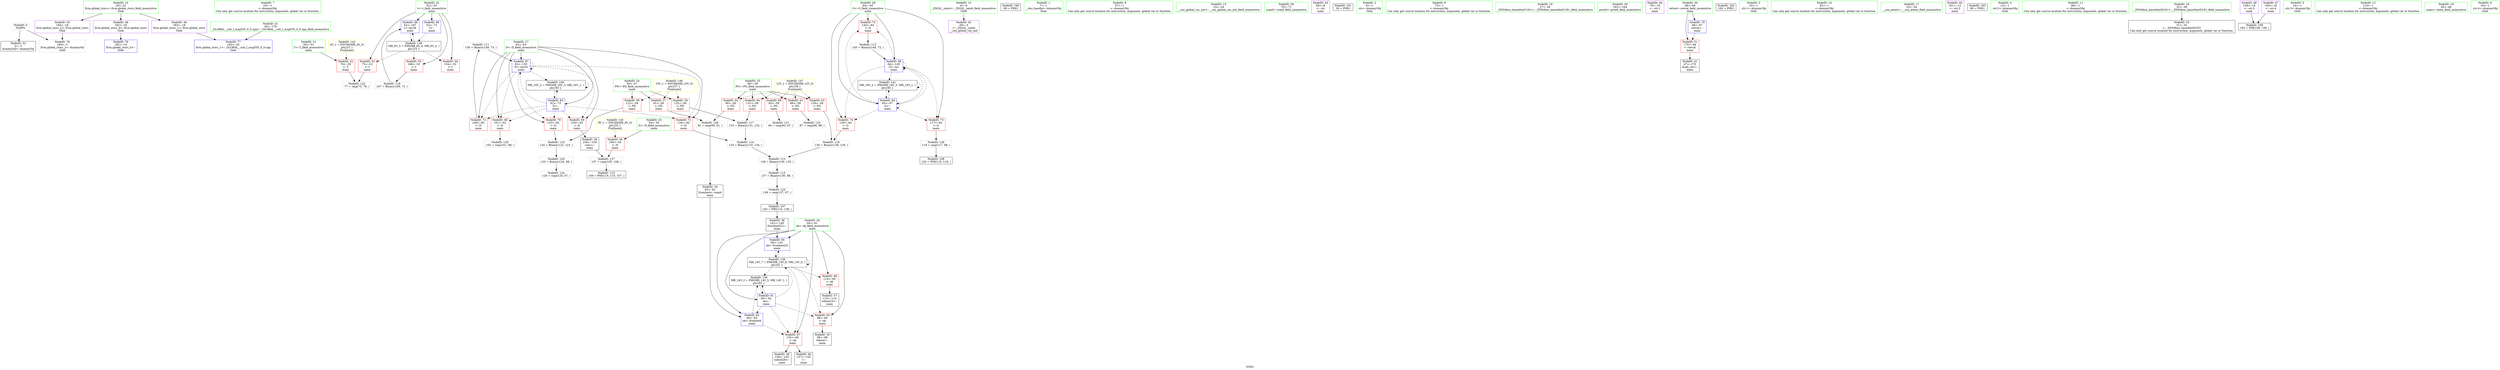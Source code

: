 digraph "SVFG" {
	label="SVFG";

	Node0x560ae3e82560 [shape=record,color=grey,label="{NodeID: 0\nNullPtr}"];
	Node0x560ae3e82560 -> Node0x560ae3e982d0[style=solid];
	Node0x560ae3e82560 -> Node0x560ae3e9b9a0[style=solid];
	Node0x560ae3e82d10 [shape=record,color=green,label="{NodeID: 7\n19\<--1\n\<--dummyObj\nCan only get source location for instruction, argument, global var or function.}"];
	Node0x560ae3e83cd0 [shape=record,color=green,label="{NodeID: 14\n18\<--22\nllvm.global_ctors\<--llvm.global_ctors_field_insensitive\nGlob }"];
	Node0x560ae3e83cd0 -> Node0x560ae3e9a050[style=solid];
	Node0x560ae3e83cd0 -> Node0x560ae3e9a150[style=solid];
	Node0x560ae3e83cd0 -> Node0x560ae3e9a250[style=solid];
	Node0x560ae3e82b80 [shape=record,color=green,label="{NodeID: 21\n50\<--51\nT\<--T_field_insensitive\nmain\n}"];
	Node0x560ae3e82b80 -> Node0x560ae3e9a420[style=solid];
	Node0x560ae3e9ee70 [shape=record,color=grey,label="{NodeID: 111\n150 = Binary(149, 73, )\n}"];
	Node0x560ae3e9ee70 -> Node0x560ae3e9c120[style=solid];
	Node0x560ae3e97f00 [shape=record,color=green,label="{NodeID: 28\n64\<--65\nG\<--G_field_insensitive\nmain\n}"];
	Node0x560ae3e97f00 -> Node0x560ae3e9b530[style=solid];
	Node0x560ae3e97f00 -> Node0x560ae3e9b600[style=solid];
	Node0x560ae3e97f00 -> Node0x560ae3e9b6d0[style=solid];
	Node0x560ae3e97f00 -> Node0x560ae3e9beb0[style=solid];
	Node0x560ae3e97f00 -> Node0x560ae3e9c050[style=solid];
	Node0x560ae3e9f8f0 [shape=record,color=grey,label="{NodeID: 118\n167 = Binary(166, 73, )\n}"];
	Node0x560ae3e9f8f0 -> Node0x560ae3e9c1f0[style=solid];
	Node0x560ae3e985a0 [shape=record,color=black,label="{NodeID: 35\n99\<--98\ntobool\<--\nmain\n}"];
	Node0x560ae3e99b50 [shape=record,color=grey,label="{NodeID: 125\n138 = cmp(137, 67, )\n}"];
	Node0x560ae3e99b50 -> Node0x560ae3cf3310[style=solid];
	Node0x560ae3e98b50 [shape=record,color=purple,label="{NodeID: 42\n29\<--4\n\<--_ZStL8__ioinit\n__cxx_global_var_init\n}"];
	Node0x560ae3e9a150 [shape=record,color=purple,label="{NodeID: 49\n183\<--18\nllvm.global_ctors_1\<--llvm.global_ctors\nGlob }"];
	Node0x560ae3e9a150 -> Node0x560ae3e9b8a0[style=solid];
	Node0x560ae3ea8140 [shape=record,color=black,label="{NodeID: 139\nMR_14V_2 = PHI(MR_14V_5, MR_14V_1, )\npts\{61 \}\n}"];
	Node0x560ae3ea8140 -> Node0x560ae3e9bc40[style=dashed];
	Node0x560ae3e9a760 [shape=record,color=red,label="{NodeID: 56\n106\<--54\n\<--N\nmain\n}"];
	Node0x560ae3e9a760 -> Node0x560ae3e99e50[style=solid];
	Node0x560ae3ea9e00 [shape=record,color=yellow,style=double,label="{NodeID: 146\n10V_1 = ENCHI(MR_10V_0)\npts\{57 \}\nFun[main]}"];
	Node0x560ae3ea9e00 -> Node0x560ae3e9a830[style=dashed];
	Node0x560ae3ea9e00 -> Node0x560ae3e9a900[style=dashed];
	Node0x560ae3ea9e00 -> Node0x560ae3e9a9d0[style=dashed];
	Node0x560ae3e9ad10 [shape=record,color=red,label="{NodeID: 63\n128\<--58\n\<--PG\nmain\n}"];
	Node0x560ae3e9ad10 -> Node0x560ae3e9f5f0[style=solid];
	Node0x560ae3e9b2c0 [shape=record,color=red,label="{NodeID: 70\n123\<--62\n\<--D\nmain\n}"];
	Node0x560ae3e9b2c0 -> Node0x560ae3e9fa70[style=solid];
	Node0x560ae3eb0410 [shape=record,color=black,label="{NodeID: 160\n69 = PHI()\n}"];
	Node0x560ae3e9b8a0 [shape=record,color=blue,label="{NodeID: 77\n183\<--20\nllvm.global_ctors_1\<--_GLOBAL__sub_I_msg555_0_0.cpp\nGlob }"];
	Node0x560ae3e9beb0 [shape=record,color=blue,label="{NodeID: 84\n64\<--67\nG\<--\nmain\n}"];
	Node0x560ae3e9beb0 -> Node0x560ae3e9b530[style=dashed];
	Node0x560ae3e9beb0 -> Node0x560ae3e9b600[style=dashed];
	Node0x560ae3e9beb0 -> Node0x560ae3e9b6d0[style=dashed];
	Node0x560ae3e9beb0 -> Node0x560ae3e9beb0[style=dashed];
	Node0x560ae3e9beb0 -> Node0x560ae3e9c050[style=dashed];
	Node0x560ae3e9beb0 -> Node0x560ae3ea8b40[style=dashed];
	Node0x560ae3e81670 [shape=record,color=green,label="{NodeID: 1\n7\<--1\n__dso_handle\<--dummyObj\nGlob }"];
	Node0x560ae3e82da0 [shape=record,color=green,label="{NodeID: 8\n67\<--1\n\<--dummyObj\nCan only get source location for instruction, argument, global var or function.}"];
	Node0x560ae3e83da0 [shape=record,color=green,label="{NodeID: 15\n23\<--24\n__cxx_global_var_init\<--__cxx_global_var_init_field_insensitive\n}"];
	Node0x560ae3e97ae0 [shape=record,color=green,label="{NodeID: 22\n52\<--53\nt\<--t_field_insensitive\nmain\n}"];
	Node0x560ae3e97ae0 -> Node0x560ae3e9a4f0[style=solid];
	Node0x560ae3e97ae0 -> Node0x560ae3e9a5c0[style=solid];
	Node0x560ae3e97ae0 -> Node0x560ae3e9a690[style=solid];
	Node0x560ae3e97ae0 -> Node0x560ae3e9bb70[style=solid];
	Node0x560ae3e97ae0 -> Node0x560ae3e9c1f0[style=solid];
	Node0x560ae3e9eff0 [shape=record,color=grey,label="{NodeID: 112\n145 = Binary(144, 73, )\n}"];
	Node0x560ae3e9eff0 -> Node0x560ae3e9c050[style=solid];
	Node0x560ae3e97fd0 [shape=record,color=green,label="{NodeID: 29\n70\<--71\nscanf\<--scanf_field_insensitive\n}"];
	Node0x560ae3e9fa70 [shape=record,color=grey,label="{NodeID: 119\n124 = Binary(122, 123, )\n}"];
	Node0x560ae3e9fa70 -> Node0x560ae3e9fbf0[style=solid];
	Node0x560ae3e98670 [shape=record,color=black,label="{NodeID: 36\n105\<--104\nconv\<--\nmain\n}"];
	Node0x560ae3e98670 -> Node0x560ae3e99e50[style=solid];
	Node0x560ae3e99cd0 [shape=record,color=grey,label="{NodeID: 126\n118 = cmp(117, 88, )\n}"];
	Node0x560ae3e99cd0 -> Node0x560ae3e9dd50[style=solid];
	Node0x560ae3e98c20 [shape=record,color=purple,label="{NodeID: 43\n68\<--8\n\<--.str\nmain\n}"];
	Node0x560ae3e9a250 [shape=record,color=purple,label="{NodeID: 50\n184\<--18\nllvm.global_ctors_2\<--llvm.global_ctors\nGlob }"];
	Node0x560ae3e9a250 -> Node0x560ae3e9b9a0[style=solid];
	Node0x560ae3ea8640 [shape=record,color=black,label="{NodeID: 140\nMR_16V_2 = PHI(MR_16V_3, MR_16V_1, )\npts\{63 \}\n}"];
	Node0x560ae3ea8640 -> Node0x560ae3e9bde0[style=dashed];
	Node0x560ae3ea8640 -> Node0x560ae3ea8640[style=dashed];
	Node0x560ae3e9a830 [shape=record,color=red,label="{NodeID: 57\n91\<--56\n\<--PD\nmain\n}"];
	Node0x560ae3e9a830 -> Node0x560ae3ea1040[style=solid];
	Node0x560ae3ea9ee0 [shape=record,color=yellow,style=double,label="{NodeID: 147\n12V_1 = ENCHI(MR_12V_0)\npts\{59 \}\nFun[main]}"];
	Node0x560ae3ea9ee0 -> Node0x560ae3e9aaa0[style=dashed];
	Node0x560ae3ea9ee0 -> Node0x560ae3e9ab70[style=dashed];
	Node0x560ae3ea9ee0 -> Node0x560ae3e9ac40[style=dashed];
	Node0x560ae3ea9ee0 -> Node0x560ae3e9ad10[style=dashed];
	Node0x560ae3ea9ee0 -> Node0x560ae3e9ade0[style=dashed];
	Node0x560ae3e9ade0 [shape=record,color=red,label="{NodeID: 64\n131\<--58\n\<--PG\nmain\n}"];
	Node0x560ae3e9ade0 -> Node0x560ae3e9f770[style=solid];
	Node0x560ae3e9b390 [shape=record,color=red,label="{NodeID: 71\n134\<--62\n\<--D\nmain\n}"];
	Node0x560ae3e9b390 -> Node0x560ae3e9f2f0[style=solid];
	Node0x560ae3eb0510 [shape=record,color=black,label="{NodeID: 161\n30 = PHI()\n}"];
	Node0x560ae3e9b9a0 [shape=record,color=blue, style = dotted,label="{NodeID: 78\n184\<--3\nllvm.global_ctors_2\<--dummyVal\nGlob }"];
	Node0x560ae3e9bf80 [shape=record,color=blue,label="{NodeID: 85\n60\<--141\nok\<--frombool22\nmain\n}"];
	Node0x560ae3e9bf80 -> Node0x560ae3ea7240[style=dashed];
	Node0x560ae3e83ea0 [shape=record,color=green,label="{NodeID: 2\n8\<--1\n.str\<--dummyObj\nGlob }"];
	Node0x560ae3e82e30 [shape=record,color=green,label="{NodeID: 9\n73\<--1\n\<--dummyObj\nCan only get source location for instruction, argument, global var or function.}"];
	Node0x560ae3e83190 [shape=record,color=green,label="{NodeID: 16\n27\<--28\n_ZNSt8ios_base4InitC1Ev\<--_ZNSt8ios_base4InitC1Ev_field_insensitive\n}"];
	Node0x560ae3e97b70 [shape=record,color=green,label="{NodeID: 23\n54\<--55\nN\<--N_field_insensitive\nmain\n}"];
	Node0x560ae3e97b70 -> Node0x560ae3e9a760[style=solid];
	Node0x560ae3e9f170 [shape=record,color=grey,label="{NodeID: 113\n136 = Binary(130, 135, )\n}"];
	Node0x560ae3e9f170 -> Node0x560ae3e9f470[style=solid];
	Node0x560ae3e980d0 [shape=record,color=green,label="{NodeID: 30\n163\<--164\nprintf\<--printf_field_insensitive\n}"];
	Node0x560ae3e9fbf0 [shape=record,color=grey,label="{NodeID: 120\n125 = Binary(124, 88, )\n}"];
	Node0x560ae3e9fbf0 -> Node0x560ae3e999d0[style=solid];
	Node0x560ae3e98740 [shape=record,color=black,label="{NodeID: 37\n115\<--114\ntobool10\<--\nmain\n}"];
	Node0x560ae3e99e50 [shape=record,color=grey,label="{NodeID: 127\n107 = cmp(105, 106, )\n}"];
	Node0x560ae3e99e50 -> Node0x560ae3e9e890[style=solid];
	Node0x560ae3e98cf0 [shape=record,color=purple,label="{NodeID: 44\n79\<--10\n\<--.str.1\nmain\n}"];
	Node0x560ae3e9a350 [shape=record,color=red,label="{NodeID: 51\n170\<--48\n\<--retval\nmain\n}"];
	Node0x560ae3e9a350 -> Node0x560ae3e98a80[style=solid];
	Node0x560ae3ea8b40 [shape=record,color=black,label="{NodeID: 141\nMR_18V_2 = PHI(MR_18V_3, MR_18V_1, )\npts\{65 \}\n}"];
	Node0x560ae3ea8b40 -> Node0x560ae3e9beb0[style=dashed];
	Node0x560ae3ea8b40 -> Node0x560ae3ea8b40[style=dashed];
	Node0x560ae3e9a900 [shape=record,color=red,label="{NodeID: 58\n122\<--56\n\<--PD\nmain\n}"];
	Node0x560ae3e9a900 -> Node0x560ae3e9fa70[style=solid];
	Node0x560ae3e9aeb0 [shape=record,color=red,label="{NodeID: 65\n98\<--60\n\<--ok\nmain\n}"];
	Node0x560ae3e9aeb0 -> Node0x560ae3e985a0[style=solid];
	Node0x560ae3e9b460 [shape=record,color=red,label="{NodeID: 72\n149\<--62\n\<--D\nmain\n}"];
	Node0x560ae3e9b460 -> Node0x560ae3e9ee70[style=solid];
	Node0x560ae3eb0610 [shape=record,color=black,label="{NodeID: 162\n162 = PHI()\n}"];
	Node0x560ae3e9baa0 [shape=record,color=blue,label="{NodeID: 79\n48\<--67\nretval\<--\nmain\n}"];
	Node0x560ae3e9baa0 -> Node0x560ae3e9a350[style=dashed];
	Node0x560ae3e9c050 [shape=record,color=blue,label="{NodeID: 86\n64\<--145\nG\<--inc\nmain\n}"];
	Node0x560ae3e9c050 -> Node0x560ae3e9b530[style=dashed];
	Node0x560ae3e9c050 -> Node0x560ae3e9b600[style=dashed];
	Node0x560ae3e9c050 -> Node0x560ae3e9b6d0[style=dashed];
	Node0x560ae3e9c050 -> Node0x560ae3e9beb0[style=dashed];
	Node0x560ae3e9c050 -> Node0x560ae3e9c050[style=dashed];
	Node0x560ae3e9c050 -> Node0x560ae3ea8b40[style=dashed];
	Node0x560ae3e82fe0 [shape=record,color=green,label="{NodeID: 3\n10\<--1\n.str.1\<--dummyObj\nGlob }"];
	Node0x560ae3e82700 [shape=record,color=green,label="{NodeID: 10\n82\<--1\n\<--dummyObj\nCan only get source location for instruction, argument, global var or function.}"];
	Node0x560ae3e83260 [shape=record,color=green,label="{NodeID: 17\n33\<--34\n__cxa_atexit\<--__cxa_atexit_field_insensitive\n}"];
	Node0x560ae3cf3310 [shape=record,color=black,label="{NodeID: 107\n140 = PHI(110, 138, )\n}"];
	Node0x560ae3cf3310 -> Node0x560ae3e98810[style=solid];
	Node0x560ae3e97c00 [shape=record,color=green,label="{NodeID: 24\n56\<--57\nPD\<--PD_field_insensitive\nmain\n}"];
	Node0x560ae3e97c00 -> Node0x560ae3e9a830[style=solid];
	Node0x560ae3e97c00 -> Node0x560ae3e9a900[style=solid];
	Node0x560ae3e97c00 -> Node0x560ae3e9a9d0[style=solid];
	Node0x560ae3e9f2f0 [shape=record,color=grey,label="{NodeID: 114\n135 = Binary(133, 134, )\n}"];
	Node0x560ae3e9f2f0 -> Node0x560ae3e9f170[style=solid];
	Node0x560ae3e981d0 [shape=record,color=green,label="{NodeID: 31\n20\<--178\n_GLOBAL__sub_I_msg555_0_0.cpp\<--_GLOBAL__sub_I_msg555_0_0.cpp_field_insensitive\n}"];
	Node0x560ae3e981d0 -> Node0x560ae3e9b8a0[style=solid];
	Node0x560ae3e9fd70 [shape=record,color=grey,label="{NodeID: 121\n84 = cmp(83, 67, )\n}"];
	Node0x560ae3e98810 [shape=record,color=black,label="{NodeID: 38\n141\<--140\nfrombool22\<--\nmain\n}"];
	Node0x560ae3e98810 -> Node0x560ae3e9bf80[style=solid];
	Node0x560ae3ea1040 [shape=record,color=grey,label="{NodeID: 128\n92 = cmp(90, 91, )\n}"];
	Node0x560ae3ea1040 -> Node0x560ae3e984d0[style=solid];
	Node0x560ae3e98dc0 [shape=record,color=purple,label="{NodeID: 45\n161\<--12\n\<--.str.2\nmain\n}"];
	Node0x560ae3e9a420 [shape=record,color=red,label="{NodeID: 52\n76\<--50\n\<--T\nmain\n}"];
	Node0x560ae3e9a420 -> Node0x560ae3e9fef0[style=solid];
	Node0x560ae3e9a9d0 [shape=record,color=red,label="{NodeID: 59\n132\<--56\n\<--PD\nmain\n}"];
	Node0x560ae3e9a9d0 -> Node0x560ae3e9f770[style=solid];
	Node0x560ae3e9af80 [shape=record,color=red,label="{NodeID: 66\n114\<--60\n\<--ok\nmain\n}"];
	Node0x560ae3e9af80 -> Node0x560ae3e98740[style=solid];
	Node0x560ae3e9b530 [shape=record,color=red,label="{NodeID: 73\n117\<--64\n\<--G\nmain\n}"];
	Node0x560ae3e9b530 -> Node0x560ae3e99cd0[style=solid];
	Node0x560ae3eb0710 [shape=record,color=black,label="{NodeID: 163\n80 = PHI()\n}"];
	Node0x560ae3e9bb70 [shape=record,color=blue,label="{NodeID: 80\n52\<--73\nt\<--\nmain\n}"];
	Node0x560ae3e9bb70 -> Node0x560ae3ea7c40[style=dashed];
	Node0x560ae3e9c120 [shape=record,color=blue,label="{NodeID: 87\n62\<--150\nD\<--inc24\nmain\n}"];
	Node0x560ae3e9c120 -> Node0x560ae3e9b120[style=dashed];
	Node0x560ae3e9c120 -> Node0x560ae3e9b1f0[style=dashed];
	Node0x560ae3e9c120 -> Node0x560ae3e9b2c0[style=dashed];
	Node0x560ae3e9c120 -> Node0x560ae3e9b390[style=dashed];
	Node0x560ae3e9c120 -> Node0x560ae3e9b460[style=dashed];
	Node0x560ae3e9c120 -> Node0x560ae3e9c120[style=dashed];
	Node0x560ae3e9c120 -> Node0x560ae3ea8640[style=dashed];
	Node0x560ae3e83070 [shape=record,color=green,label="{NodeID: 4\n12\<--1\n.str.2\<--dummyObj\nGlob }"];
	Node0x560ae3e827d0 [shape=record,color=green,label="{NodeID: 11\n88\<--1\n\<--dummyObj\nCan only get source location for instruction, argument, global var or function.}"];
	Node0x560ae3e83330 [shape=record,color=green,label="{NodeID: 18\n32\<--38\n_ZNSt8ios_base4InitD1Ev\<--_ZNSt8ios_base4InitD1Ev_field_insensitive\n}"];
	Node0x560ae3e83330 -> Node0x560ae3e983d0[style=solid];
	Node0x560ae3e9dd50 [shape=record,color=black,label="{NodeID: 108\n120 = PHI(110, 118, )\n}"];
	Node0x560ae3e97c90 [shape=record,color=green,label="{NodeID: 25\n58\<--59\nPG\<--PG_field_insensitive\nmain\n}"];
	Node0x560ae3e97c90 -> Node0x560ae3e9aaa0[style=solid];
	Node0x560ae3e97c90 -> Node0x560ae3e9ab70[style=solid];
	Node0x560ae3e97c90 -> Node0x560ae3e9ac40[style=solid];
	Node0x560ae3e97c90 -> Node0x560ae3e9ad10[style=solid];
	Node0x560ae3e97c90 -> Node0x560ae3e9ade0[style=solid];
	Node0x560ae3e9f470 [shape=record,color=grey,label="{NodeID: 115\n137 = Binary(136, 88, )\n}"];
	Node0x560ae3e9f470 -> Node0x560ae3e99b50[style=solid];
	Node0x560ae3e982d0 [shape=record,color=black,label="{NodeID: 32\n2\<--3\ndummyVal\<--dummyVal\n}"];
	Node0x560ae3e9fef0 [shape=record,color=grey,label="{NodeID: 122\n77 = cmp(75, 76, )\n}"];
	Node0x560ae3e988e0 [shape=record,color=black,label="{NodeID: 39\n156\<--155\ntobool26\<--\nmain\n}"];
	Node0x560ae3ea1140 [shape=record,color=grey,label="{NodeID: 129\n102 = cmp(101, 88, )\n}"];
	Node0x560ae3e98e90 [shape=record,color=purple,label="{NodeID: 46\n158\<--14\n\<--.str.3\nmain\n}"];
	Node0x560ae3e98e90 -> Node0x560ae3e9e2f0[style=solid];
	Node0x560ae3ea7240 [shape=record,color=black,label="{NodeID: 136\nMR_14V_7 = PHI(MR_14V_8, MR_14V_6, )\npts\{61 \}\n}"];
	Node0x560ae3ea7240 -> Node0x560ae3e9aeb0[style=dashed];
	Node0x560ae3ea7240 -> Node0x560ae3e9af80[style=dashed];
	Node0x560ae3ea7240 -> Node0x560ae3e9b050[style=dashed];
	Node0x560ae3ea7240 -> Node0x560ae3e9bf80[style=dashed];
	Node0x560ae3ea7240 -> Node0x560ae3ea7240[style=dashed];
	Node0x560ae3ea7240 -> Node0x560ae3ea8140[style=dashed];
	Node0x560ae3e9a4f0 [shape=record,color=red,label="{NodeID: 53\n75\<--52\n\<--t\nmain\n}"];
	Node0x560ae3e9a4f0 -> Node0x560ae3e9fef0[style=solid];
	Node0x560ae3ea9b60 [shape=record,color=yellow,style=double,label="{NodeID: 143\n4V_1 = ENCHI(MR_4V_0)\npts\{51 \}\nFun[main]}"];
	Node0x560ae3ea9b60 -> Node0x560ae3e9a420[style=dashed];
	Node0x560ae3e9aaa0 [shape=record,color=red,label="{NodeID: 60\n83\<--58\n\<--PG\nmain\n}"];
	Node0x560ae3e9aaa0 -> Node0x560ae3e9fd70[style=solid];
	Node0x560ae3e9b050 [shape=record,color=red,label="{NodeID: 67\n155\<--60\n\<--ok\nmain\n}"];
	Node0x560ae3e9b050 -> Node0x560ae3e988e0[style=solid];
	Node0x560ae3e9b050 -> Node0x560ae3e989b0[style=solid];
	Node0x560ae3e9b600 [shape=record,color=red,label="{NodeID: 74\n129\<--64\n\<--G\nmain\n}"];
	Node0x560ae3e9b600 -> Node0x560ae3e9f5f0[style=solid];
	Node0x560ae3e9bc40 [shape=record,color=blue,label="{NodeID: 81\n60\<--82\nok\<--\nmain\n}"];
	Node0x560ae3e9bc40 -> Node0x560ae3e9aeb0[style=dashed];
	Node0x560ae3e9bc40 -> Node0x560ae3e9b050[style=dashed];
	Node0x560ae3e9bc40 -> Node0x560ae3e9bd10[style=dashed];
	Node0x560ae3e9bc40 -> Node0x560ae3ea7240[style=dashed];
	Node0x560ae3e9bc40 -> Node0x560ae3ea8140[style=dashed];
	Node0x560ae3e9c1f0 [shape=record,color=blue,label="{NodeID: 88\n52\<--167\nt\<--inc29\nmain\n}"];
	Node0x560ae3e9c1f0 -> Node0x560ae3ea7c40[style=dashed];
	Node0x560ae3e83520 [shape=record,color=green,label="{NodeID: 5\n14\<--1\n.str.3\<--dummyObj\nGlob }"];
	Node0x560ae3e828a0 [shape=record,color=green,label="{NodeID: 12\n110\<--1\n\<--dummyObj\nCan only get source location for instruction, argument, global var or function.}"];
	Node0x560ae3e829b0 [shape=record,color=green,label="{NodeID: 19\n45\<--46\nmain\<--main_field_insensitive\n}"];
	Node0x560ae3e9e2f0 [shape=record,color=black,label="{NodeID: 109\n160 = PHI(158, 159, )\n}"];
	Node0x560ae3e97d60 [shape=record,color=green,label="{NodeID: 26\n60\<--61\nok\<--ok_field_insensitive\nmain\n}"];
	Node0x560ae3e97d60 -> Node0x560ae3e9aeb0[style=solid];
	Node0x560ae3e97d60 -> Node0x560ae3e9af80[style=solid];
	Node0x560ae3e97d60 -> Node0x560ae3e9b050[style=solid];
	Node0x560ae3e97d60 -> Node0x560ae3e9bc40[style=solid];
	Node0x560ae3e97d60 -> Node0x560ae3e9bd10[style=solid];
	Node0x560ae3e97d60 -> Node0x560ae3e9bf80[style=solid];
	Node0x560ae3e9f5f0 [shape=record,color=grey,label="{NodeID: 116\n130 = Binary(128, 129, )\n}"];
	Node0x560ae3e9f5f0 -> Node0x560ae3e9f170[style=solid];
	Node0x560ae3e983d0 [shape=record,color=black,label="{NodeID: 33\n31\<--32\n\<--_ZNSt8ios_base4InitD1Ev\nCan only get source location for instruction, argument, global var or function.}"];
	Node0x560ae3e99850 [shape=record,color=grey,label="{NodeID: 123\n87 = cmp(86, 88, )\n}"];
	Node0x560ae3e989b0 [shape=record,color=black,label="{NodeID: 40\n157\<--155\n\<--\nmain\n}"];
	Node0x560ae3e98f60 [shape=record,color=purple,label="{NodeID: 47\n159\<--16\n\<--.str.4\nmain\n}"];
	Node0x560ae3e98f60 -> Node0x560ae3e9e2f0[style=solid];
	Node0x560ae3e9a5c0 [shape=record,color=red,label="{NodeID: 54\n154\<--52\n\<--t\nmain\n}"];
	Node0x560ae3e9ab70 [shape=record,color=red,label="{NodeID: 61\n86\<--58\n\<--PG\nmain\n}"];
	Node0x560ae3e9ab70 -> Node0x560ae3e99850[style=solid];
	Node0x560ae3e9b120 [shape=record,color=red,label="{NodeID: 68\n101\<--62\n\<--D\nmain\n}"];
	Node0x560ae3e9b120 -> Node0x560ae3ea1140[style=solid];
	Node0x560ae3e9b6d0 [shape=record,color=red,label="{NodeID: 75\n144\<--64\n\<--G\nmain\n}"];
	Node0x560ae3e9b6d0 -> Node0x560ae3e9eff0[style=solid];
	Node0x560ae3e9bd10 [shape=record,color=blue,label="{NodeID: 82\n60\<--93\nok\<--frombool\nmain\n}"];
	Node0x560ae3e9bd10 -> Node0x560ae3e9b050[style=dashed];
	Node0x560ae3e9bd10 -> Node0x560ae3ea8140[style=dashed];
	Node0x560ae3e835b0 [shape=record,color=green,label="{NodeID: 6\n16\<--1\n.str.4\<--dummyObj\nGlob }"];
	Node0x560ae3e83c00 [shape=record,color=green,label="{NodeID: 13\n4\<--6\n_ZStL8__ioinit\<--_ZStL8__ioinit_field_insensitive\nGlob }"];
	Node0x560ae3e83c00 -> Node0x560ae3e98b50[style=solid];
	Node0x560ae3e82ab0 [shape=record,color=green,label="{NodeID: 20\n48\<--49\nretval\<--retval_field_insensitive\nmain\n}"];
	Node0x560ae3e82ab0 -> Node0x560ae3e9a350[style=solid];
	Node0x560ae3e82ab0 -> Node0x560ae3e9baa0[style=solid];
	Node0x560ae3e9e890 [shape=record,color=black,label="{NodeID: 110\n109 = PHI(110, 110, 107, )\n}"];
	Node0x560ae3e97e30 [shape=record,color=green,label="{NodeID: 27\n62\<--63\nD\<--D_field_insensitive\nmain\n}"];
	Node0x560ae3e97e30 -> Node0x560ae3e9b120[style=solid];
	Node0x560ae3e97e30 -> Node0x560ae3e9b1f0[style=solid];
	Node0x560ae3e97e30 -> Node0x560ae3e9b2c0[style=solid];
	Node0x560ae3e97e30 -> Node0x560ae3e9b390[style=solid];
	Node0x560ae3e97e30 -> Node0x560ae3e9b460[style=solid];
	Node0x560ae3e97e30 -> Node0x560ae3e9bde0[style=solid];
	Node0x560ae3e97e30 -> Node0x560ae3e9c120[style=solid];
	Node0x560ae3e9f770 [shape=record,color=grey,label="{NodeID: 117\n133 = Binary(131, 132, )\n}"];
	Node0x560ae3e9f770 -> Node0x560ae3e9f2f0[style=solid];
	Node0x560ae3e984d0 [shape=record,color=black,label="{NodeID: 34\n93\<--92\nfrombool\<--cmp4\nmain\n}"];
	Node0x560ae3e984d0 -> Node0x560ae3e9bd10[style=solid];
	Node0x560ae3e999d0 [shape=record,color=grey,label="{NodeID: 124\n126 = cmp(125, 67, )\n}"];
	Node0x560ae3e98a80 [shape=record,color=black,label="{NodeID: 41\n47\<--170\nmain_ret\<--\nmain\n}"];
	Node0x560ae3e9a050 [shape=record,color=purple,label="{NodeID: 48\n182\<--18\nllvm.global_ctors_0\<--llvm.global_ctors\nGlob }"];
	Node0x560ae3e9a050 -> Node0x560ae3e9b7a0[style=solid];
	Node0x560ae3ea7c40 [shape=record,color=black,label="{NodeID: 138\nMR_6V_3 = PHI(MR_6V_4, MR_6V_2, )\npts\{53 \}\n}"];
	Node0x560ae3ea7c40 -> Node0x560ae3e9a4f0[style=dashed];
	Node0x560ae3ea7c40 -> Node0x560ae3e9a5c0[style=dashed];
	Node0x560ae3ea7c40 -> Node0x560ae3e9a690[style=dashed];
	Node0x560ae3ea7c40 -> Node0x560ae3e9c1f0[style=dashed];
	Node0x560ae3e9a690 [shape=record,color=red,label="{NodeID: 55\n166\<--52\n\<--t\nmain\n}"];
	Node0x560ae3e9a690 -> Node0x560ae3e9f8f0[style=solid];
	Node0x560ae3ea9d20 [shape=record,color=yellow,style=double,label="{NodeID: 145\n8V_1 = ENCHI(MR_8V_0)\npts\{55 \}\nFun[main]}"];
	Node0x560ae3ea9d20 -> Node0x560ae3e9a760[style=dashed];
	Node0x560ae3e9ac40 [shape=record,color=red,label="{NodeID: 62\n90\<--58\n\<--PG\nmain\n}"];
	Node0x560ae3e9ac40 -> Node0x560ae3ea1040[style=solid];
	Node0x560ae3e9b1f0 [shape=record,color=red,label="{NodeID: 69\n104\<--62\n\<--D\nmain\n}"];
	Node0x560ae3e9b1f0 -> Node0x560ae3e98670[style=solid];
	Node0x560ae3e9b7a0 [shape=record,color=blue,label="{NodeID: 76\n182\<--19\nllvm.global_ctors_0\<--\nGlob }"];
	Node0x560ae3e9bde0 [shape=record,color=blue,label="{NodeID: 83\n62\<--73\nD\<--\nmain\n}"];
	Node0x560ae3e9bde0 -> Node0x560ae3e9b120[style=dashed];
	Node0x560ae3e9bde0 -> Node0x560ae3e9b1f0[style=dashed];
	Node0x560ae3e9bde0 -> Node0x560ae3e9b2c0[style=dashed];
	Node0x560ae3e9bde0 -> Node0x560ae3e9b390[style=dashed];
	Node0x560ae3e9bde0 -> Node0x560ae3e9b460[style=dashed];
	Node0x560ae3e9bde0 -> Node0x560ae3e9c120[style=dashed];
	Node0x560ae3e9bde0 -> Node0x560ae3ea8640[style=dashed];
}
